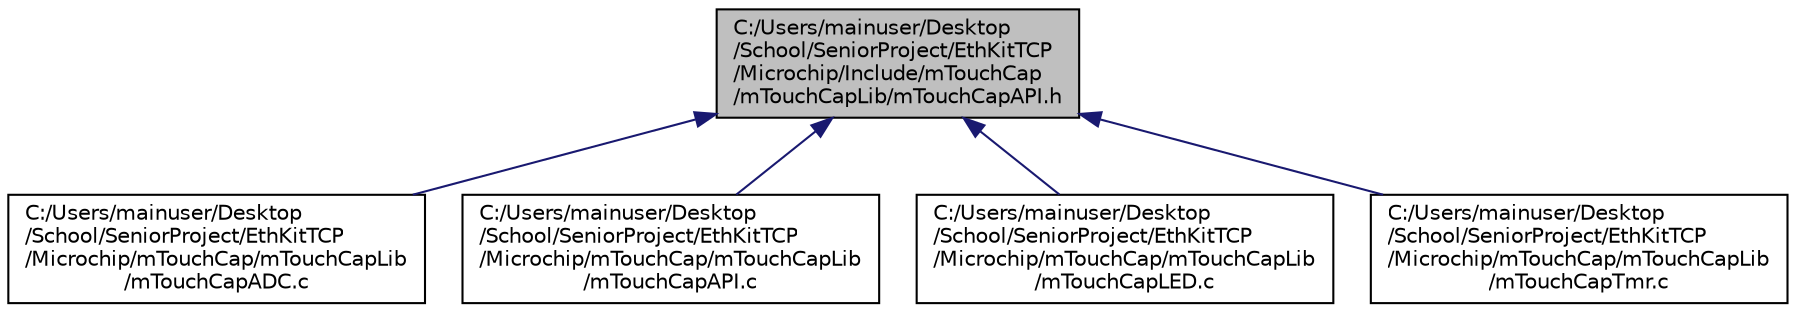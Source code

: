 digraph "C:/Users/mainuser/Desktop/School/SeniorProject/EthKitTCP/Microchip/Include/mTouchCap/mTouchCapLib/mTouchCapAPI.h"
{
  edge [fontname="Helvetica",fontsize="10",labelfontname="Helvetica",labelfontsize="10"];
  node [fontname="Helvetica",fontsize="10",shape=record];
  Node1 [label="C:/Users/mainuser/Desktop\l/School/SeniorProject/EthKitTCP\l/Microchip/Include/mTouchCap\l/mTouchCapLib/mTouchCapAPI.h",height=0.2,width=0.4,color="black", fillcolor="grey75", style="filled", fontcolor="black"];
  Node1 -> Node2 [dir="back",color="midnightblue",fontsize="10",style="solid",fontname="Helvetica"];
  Node2 [label="C:/Users/mainuser/Desktop\l/School/SeniorProject/EthKitTCP\l/Microchip/mTouchCap/mTouchCapLib\l/mTouchCapADC.c",height=0.2,width=0.4,color="black", fillcolor="white", style="filled",URL="$m_touch_cap_a_d_c_8c.html"];
  Node1 -> Node3 [dir="back",color="midnightblue",fontsize="10",style="solid",fontname="Helvetica"];
  Node3 [label="C:/Users/mainuser/Desktop\l/School/SeniorProject/EthKitTCP\l/Microchip/mTouchCap/mTouchCapLib\l/mTouchCapAPI.c",height=0.2,width=0.4,color="black", fillcolor="white", style="filled",URL="$m_touch_cap_a_p_i_8c.html"];
  Node1 -> Node4 [dir="back",color="midnightblue",fontsize="10",style="solid",fontname="Helvetica"];
  Node4 [label="C:/Users/mainuser/Desktop\l/School/SeniorProject/EthKitTCP\l/Microchip/mTouchCap/mTouchCapLib\l/mTouchCapLED.c",height=0.2,width=0.4,color="black", fillcolor="white", style="filled",URL="$m_touch_cap_l_e_d_8c.html"];
  Node1 -> Node5 [dir="back",color="midnightblue",fontsize="10",style="solid",fontname="Helvetica"];
  Node5 [label="C:/Users/mainuser/Desktop\l/School/SeniorProject/EthKitTCP\l/Microchip/mTouchCap/mTouchCapLib\l/mTouchCapTmr.c",height=0.2,width=0.4,color="black", fillcolor="white", style="filled",URL="$m_touch_cap_tmr_8c.html"];
}
